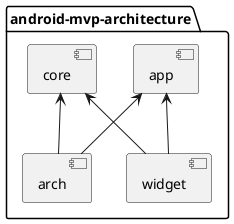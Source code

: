 @startuml

package "android-mvp-architecture" {

[app] <-- [arch]
[app] <-- [widget]
[core] <-- [arch]
[core] <-- [widget]

}



@enduml